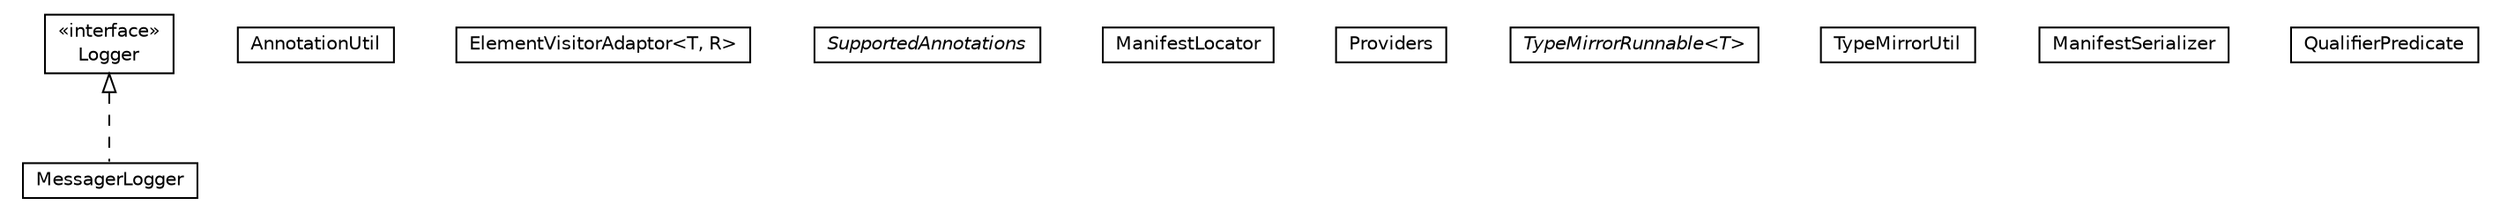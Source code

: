 #!/usr/local/bin/dot
#
# Class diagram 
# Generated by UMLGraph version 5.1 (http://www.umlgraph.org/)
#

digraph G {
	edge [fontname="Helvetica",fontsize=10,labelfontname="Helvetica",labelfontsize=10];
	node [fontname="Helvetica",fontsize=10,shape=plaintext];
	nodesep=0.25;
	ranksep=0.5;
	// org.androidtransfuse.util.Logger
	c4786 [label=<<table title="org.androidtransfuse.util.Logger" border="0" cellborder="1" cellspacing="0" cellpadding="2" port="p" href="./Logger.html">
		<tr><td><table border="0" cellspacing="0" cellpadding="1">
<tr><td align="center" balign="center"> &#171;interface&#187; </td></tr>
<tr><td align="center" balign="center"> Logger </td></tr>
		</table></td></tr>
		</table>>, fontname="Helvetica", fontcolor="black", fontsize=10.0];
	// org.androidtransfuse.util.AnnotationUtil
	c4787 [label=<<table title="org.androidtransfuse.util.AnnotationUtil" border="0" cellborder="1" cellspacing="0" cellpadding="2" port="p" href="./AnnotationUtil.html">
		<tr><td><table border="0" cellspacing="0" cellpadding="1">
<tr><td align="center" balign="center"> AnnotationUtil </td></tr>
		</table></td></tr>
		</table>>, fontname="Helvetica", fontcolor="black", fontsize=10.0];
	// org.androidtransfuse.util.ElementVisitorAdaptor<T, R>
	c4788 [label=<<table title="org.androidtransfuse.util.ElementVisitorAdaptor" border="0" cellborder="1" cellspacing="0" cellpadding="2" port="p" href="./ElementVisitorAdaptor.html">
		<tr><td><table border="0" cellspacing="0" cellpadding="1">
<tr><td align="center" balign="center"> ElementVisitorAdaptor&lt;T, R&gt; </td></tr>
		</table></td></tr>
		</table>>, fontname="Helvetica", fontcolor="black", fontsize=10.0];
	// org.androidtransfuse.util.SupportedAnnotations
	c4789 [label=<<table title="org.androidtransfuse.util.SupportedAnnotations" border="0" cellborder="1" cellspacing="0" cellpadding="2" port="p" href="./SupportedAnnotations.html">
		<tr><td><table border="0" cellspacing="0" cellpadding="1">
<tr><td align="center" balign="center"><font face="Helvetica-Oblique"> SupportedAnnotations </font></td></tr>
		</table></td></tr>
		</table>>, fontname="Helvetica", fontcolor="black", fontsize=10.0];
	// org.androidtransfuse.util.ManifestLocator
	c4790 [label=<<table title="org.androidtransfuse.util.ManifestLocator" border="0" cellborder="1" cellspacing="0" cellpadding="2" port="p" href="./ManifestLocator.html">
		<tr><td><table border="0" cellspacing="0" cellpadding="1">
<tr><td align="center" balign="center"> ManifestLocator </td></tr>
		</table></td></tr>
		</table>>, fontname="Helvetica", fontcolor="black", fontsize=10.0];
	// org.androidtransfuse.util.Providers
	c4791 [label=<<table title="org.androidtransfuse.util.Providers" border="0" cellborder="1" cellspacing="0" cellpadding="2" port="p" href="./Providers.html">
		<tr><td><table border="0" cellspacing="0" cellpadding="1">
<tr><td align="center" balign="center"> Providers </td></tr>
		</table></td></tr>
		</table>>, fontname="Helvetica", fontcolor="black", fontsize=10.0];
	// org.androidtransfuse.util.TypeMirrorRunnable<T>
	c4792 [label=<<table title="org.androidtransfuse.util.TypeMirrorRunnable" border="0" cellborder="1" cellspacing="0" cellpadding="2" port="p" href="./TypeMirrorRunnable.html">
		<tr><td><table border="0" cellspacing="0" cellpadding="1">
<tr><td align="center" balign="center"><font face="Helvetica-Oblique"> TypeMirrorRunnable&lt;T&gt; </font></td></tr>
		</table></td></tr>
		</table>>, fontname="Helvetica", fontcolor="black", fontsize=10.0];
	// org.androidtransfuse.util.TypeMirrorUtil
	c4793 [label=<<table title="org.androidtransfuse.util.TypeMirrorUtil" border="0" cellborder="1" cellspacing="0" cellpadding="2" port="p" href="./TypeMirrorUtil.html">
		<tr><td><table border="0" cellspacing="0" cellpadding="1">
<tr><td align="center" balign="center"> TypeMirrorUtil </td></tr>
		</table></td></tr>
		</table>>, fontname="Helvetica", fontcolor="black", fontsize=10.0];
	// org.androidtransfuse.util.ManifestSerializer
	c4794 [label=<<table title="org.androidtransfuse.util.ManifestSerializer" border="0" cellborder="1" cellspacing="0" cellpadding="2" port="p" href="./ManifestSerializer.html">
		<tr><td><table border="0" cellspacing="0" cellpadding="1">
<tr><td align="center" balign="center"> ManifestSerializer </td></tr>
		</table></td></tr>
		</table>>, fontname="Helvetica", fontcolor="black", fontsize=10.0];
	// org.androidtransfuse.util.MessagerLogger
	c4795 [label=<<table title="org.androidtransfuse.util.MessagerLogger" border="0" cellborder="1" cellspacing="0" cellpadding="2" port="p" href="./MessagerLogger.html">
		<tr><td><table border="0" cellspacing="0" cellpadding="1">
<tr><td align="center" balign="center"> MessagerLogger </td></tr>
		</table></td></tr>
		</table>>, fontname="Helvetica", fontcolor="black", fontsize=10.0];
	// org.androidtransfuse.util.QualifierPredicate
	c4796 [label=<<table title="org.androidtransfuse.util.QualifierPredicate" border="0" cellborder="1" cellspacing="0" cellpadding="2" port="p" href="./QualifierPredicate.html">
		<tr><td><table border="0" cellspacing="0" cellpadding="1">
<tr><td align="center" balign="center"> QualifierPredicate </td></tr>
		</table></td></tr>
		</table>>, fontname="Helvetica", fontcolor="black", fontsize=10.0];
	//org.androidtransfuse.util.MessagerLogger implements org.androidtransfuse.util.Logger
	c4786:p -> c4795:p [dir=back,arrowtail=empty,style=dashed];
}

